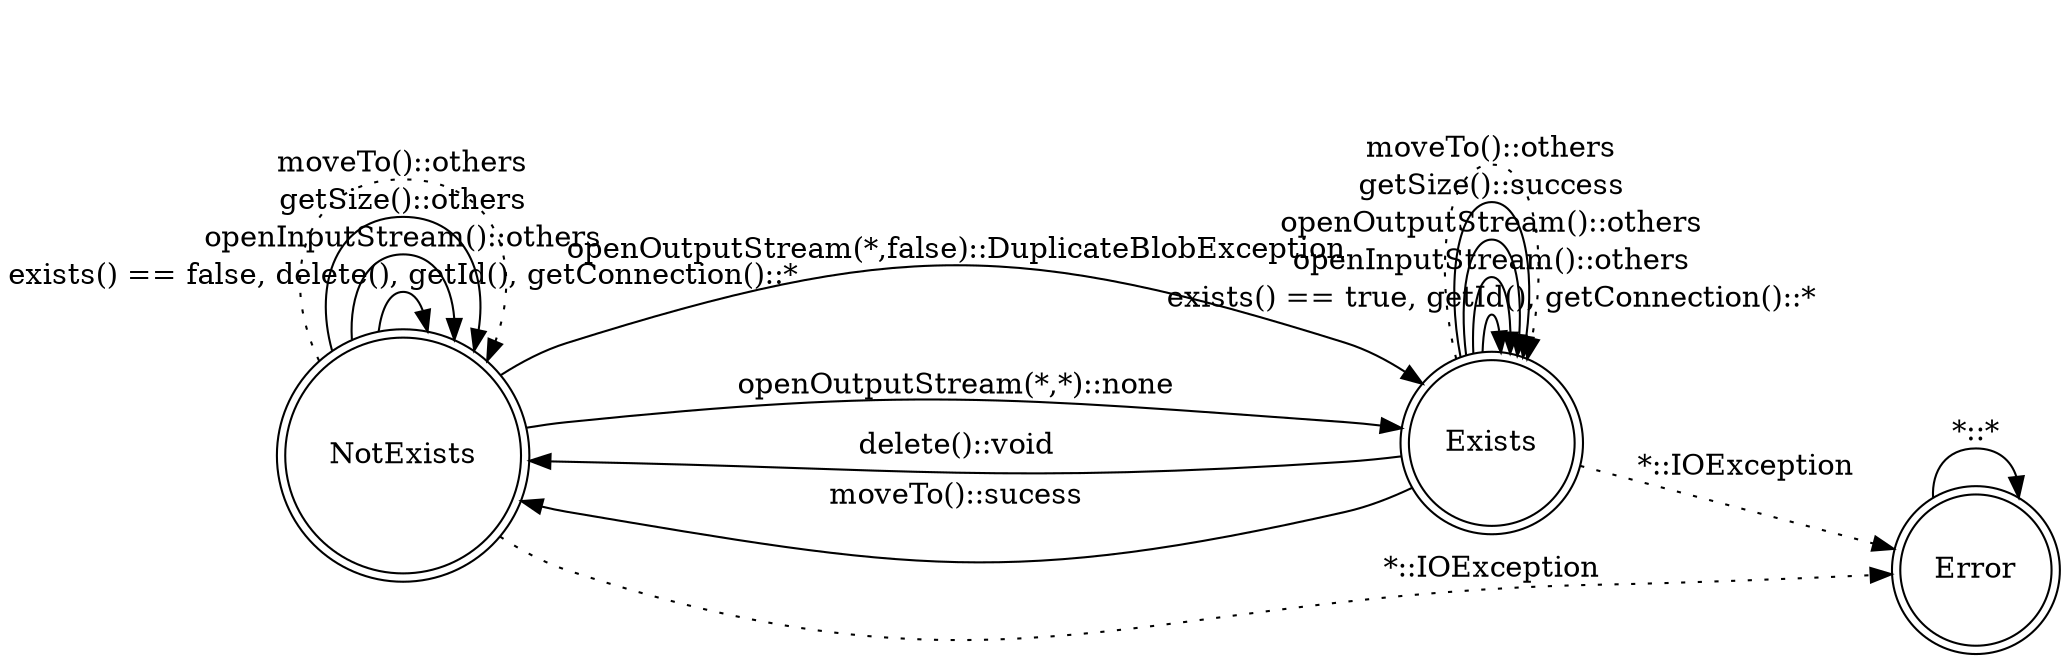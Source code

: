 /* $HeadURL::                                                                            $
 * $Id$
 *
 * Copyright (c) 2008,2009 by Fedora Commons Inc.
 * http://www.fedoracommons.org
 *
 * In collaboration with Topaz Inc.
 * http://www.topazproject.org
 *
 * Licensed under the Apache License, Version 2.0 (the "License");
 * you may not use this file except in compliance with the License.
 * You may obtain a copy of the License at
 *
 *     http://www.apache.org/licenses/LICENSE-2.0
 *
 * Unless required by applicable law or agreed to in writing, software
 * distributed under the License is distributed on an "AS IS" BASIS,
 * WITHOUT WARRANTIES OR CONDITIONS OF ANY KIND, either express or implied.
 * See the License for the specific language governing permissions and
 * limitations under the License.
 */
digraph blob {
  rankdir=LR;
  overlap=false

  node [shape = doublecircle]; NotExists Exists Error;
  node [shape = circle];

  NotExists -> Error [ style = dotted, label = "*::IOException" ];
  NotExists -> NotExists [ label = "exists() == false, delete(), getId(), getConnection()::*" ];
  NotExists -> NotExists [ label = "openInputStream()::others" ];
  NotExists -> Exists [ label = "openOutputStream(*,false)::DuplicateBlobException" ];
  NotExists -> Exists [ label = "openOutputStream(*,*)::none" ];
  NotExists -> NotExists [ label = "getSize()::others" ];
  NotExists -> NotExists [ style = dotted, label = "moveTo()::others" ];

  Exists -> Error [ style = dotted, label = "*::IOException" ];
  Exists -> Exists [ label = "exists() == true, getId(), getConnection()::*" ];
  Exists -> NotExists [ label = "delete()::void" ];
  Exists -> Exists [ label = "openInputStream()::others" ];
  Exists -> Exists [ label = "openOutputStream()::others" ];
  Exists -> Exists [ label = "getSize()::success" ];
  Exists -> NotExists [ label = "moveTo()::sucess" ];
  Exists -> Exists [ style = dotted, label = "moveTo()::others" ];

  Error -> Error [ label = "*::*" ];
}
